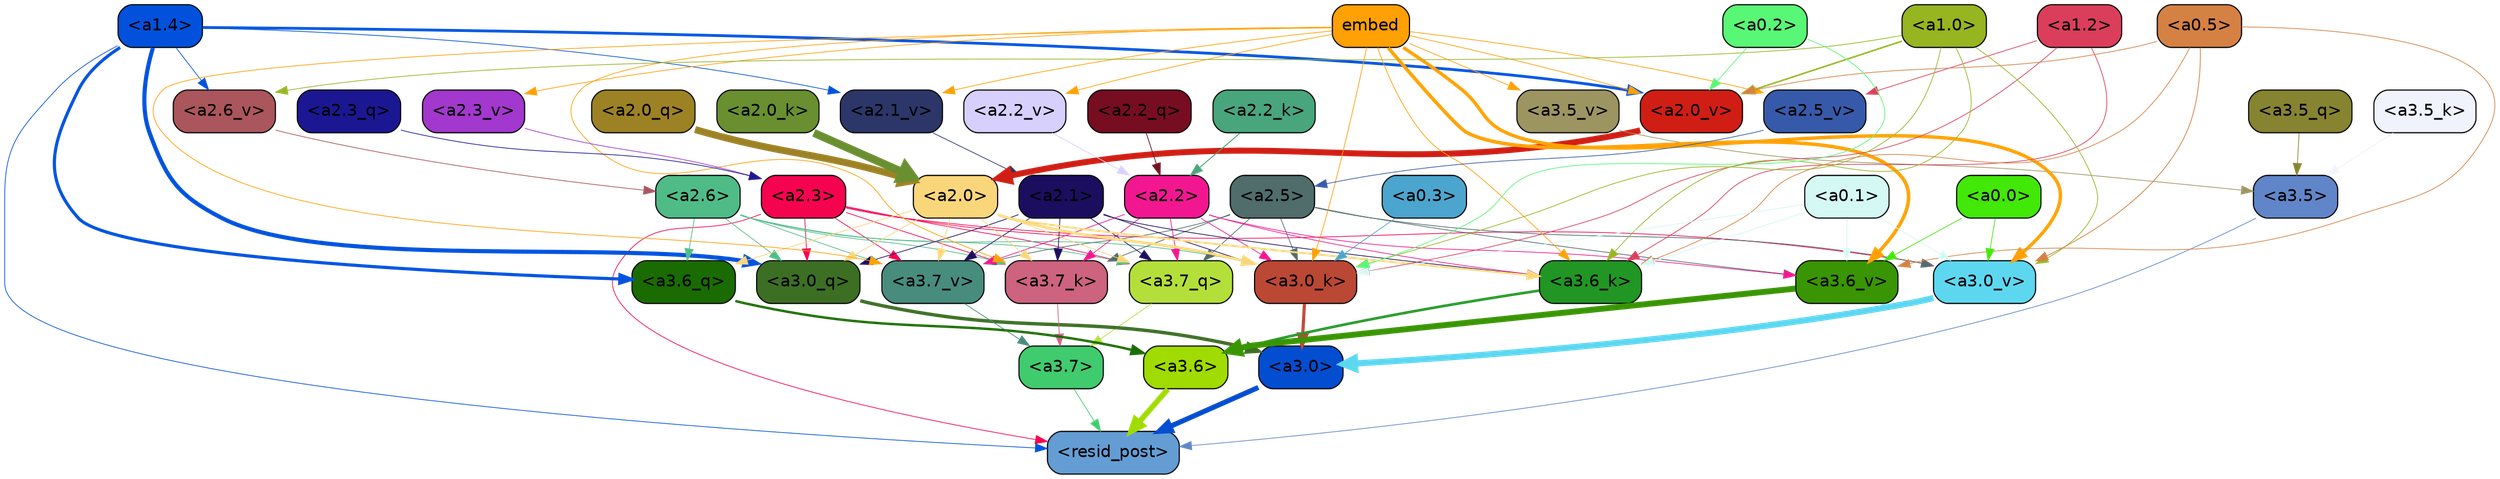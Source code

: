 strict digraph "" {
	graph [bgcolor=transparent,
		layout=dot,
		overlap=false,
		splines=true
	];
	"<a3.7>"	[color=black,
		fillcolor="#40cb6e",
		fontname=Helvetica,
		shape=box,
		style="filled, rounded"];
	"<resid_post>"	[color=black,
		fillcolor="#649dd4",
		fontname=Helvetica,
		shape=box,
		style="filled, rounded"];
	"<a3.7>" -> "<resid_post>"	[color="#40cb6e",
		penwidth=0.6];
	"<a3.6>"	[color=black,
		fillcolor="#a0db01",
		fontname=Helvetica,
		shape=box,
		style="filled, rounded"];
	"<a3.6>" -> "<resid_post>"	[color="#a0db01",
		penwidth=4.670643210411072];
	"<a3.5>"	[color=black,
		fillcolor="#6185c9",
		fontname=Helvetica,
		shape=box,
		style="filled, rounded"];
	"<a3.5>" -> "<resid_post>"	[color="#6185c9",
		penwidth=0.6];
	"<a3.0>"	[color=black,
		fillcolor="#034dd0",
		fontname=Helvetica,
		shape=box,
		style="filled, rounded"];
	"<a3.0>" -> "<resid_post>"	[color="#034dd0",
		penwidth=4.246885180473328];
	"<a2.3>"	[color=black,
		fillcolor="#f60350",
		fontname=Helvetica,
		shape=box,
		style="filled, rounded"];
	"<a2.3>" -> "<resid_post>"	[color="#f60350",
		penwidth=0.6];
	"<a3.7_q>"	[color=black,
		fillcolor="#b4df3b",
		fontname=Helvetica,
		shape=box,
		style="filled, rounded"];
	"<a2.3>" -> "<a3.7_q>"	[color="#f60350",
		penwidth=0.6];
	"<a3.0_q>"	[color=black,
		fillcolor="#3c6e24",
		fontname=Helvetica,
		shape=box,
		style="filled, rounded"];
	"<a2.3>" -> "<a3.0_q>"	[color="#f60350",
		penwidth=0.6];
	"<a3.7_k>"	[color=black,
		fillcolor="#cd637e",
		fontname=Helvetica,
		shape=box,
		style="filled, rounded"];
	"<a2.3>" -> "<a3.7_k>"	[color="#f60350",
		penwidth=0.6];
	"<a3.0_k>"	[color=black,
		fillcolor="#bb4735",
		fontname=Helvetica,
		shape=box,
		style="filled, rounded"];
	"<a2.3>" -> "<a3.0_k>"	[color="#f60350",
		penwidth=0.6];
	"<a3.7_v>"	[color=black,
		fillcolor="#478c7d",
		fontname=Helvetica,
		shape=box,
		style="filled, rounded"];
	"<a2.3>" -> "<a3.7_v>"	[color="#f60350",
		penwidth=0.6];
	"<a3.0_v>"	[color=black,
		fillcolor="#5dd7f0",
		fontname=Helvetica,
		shape=box,
		style="filled, rounded"];
	"<a2.3>" -> "<a3.0_v>"	[color="#f60350",
		penwidth=0.6];
	"<a1.4>"	[color=black,
		fillcolor="#0151dc",
		fontname=Helvetica,
		shape=box,
		style="filled, rounded"];
	"<a1.4>" -> "<resid_post>"	[color="#0151dc",
		penwidth=0.6];
	"<a3.6_q>"	[color=black,
		fillcolor="#196b02",
		fontname=Helvetica,
		shape=box,
		style="filled, rounded"];
	"<a1.4>" -> "<a3.6_q>"	[color="#0151dc",
		penwidth=2.6487714648246765];
	"<a1.4>" -> "<a3.0_q>"	[color="#0151dc",
		penwidth=3.477886103093624];
	"<a2.6_v>"	[color=black,
		fillcolor="#ab555c",
		fontname=Helvetica,
		shape=box,
		style="filled, rounded"];
	"<a1.4>" -> "<a2.6_v>"	[color="#0151dc",
		penwidth=0.6];
	"<a2.1_v>"	[color=black,
		fillcolor="#2c3668",
		fontname=Helvetica,
		shape=box,
		style="filled, rounded"];
	"<a1.4>" -> "<a2.1_v>"	[color="#0151dc",
		penwidth=0.6];
	"<a2.0_v>"	[color=black,
		fillcolor="#d01e14",
		fontname=Helvetica,
		shape=box,
		style="filled, rounded"];
	"<a1.4>" -> "<a2.0_v>"	[color="#0151dc",
		penwidth=2.3358620405197144];
	"<a3.7_q>" -> "<a3.7>"	[color="#b4df3b",
		penwidth=0.6];
	"<a3.6_q>" -> "<a3.6>"	[color="#196b02",
		penwidth=2.03758105635643];
	"<a3.5_q>"	[color=black,
		fillcolor="#868331",
		fontname=Helvetica,
		shape=box,
		style="filled, rounded"];
	"<a3.5_q>" -> "<a3.5>"	[color="#868331",
		penwidth=0.6];
	"<a3.0_q>" -> "<a3.0>"	[color="#3c6e24",
		penwidth=2.8638100624084473];
	"<a3.7_k>" -> "<a3.7>"	[color="#cd637e",
		penwidth=0.6];
	"<a3.6_k>"	[color=black,
		fillcolor="#219624",
		fontname=Helvetica,
		shape=box,
		style="filled, rounded"];
	"<a3.6_k>" -> "<a3.6>"	[color="#219624",
		penwidth=2.174198240041733];
	"<a3.5_k>"	[color=black,
		fillcolor="#f0f2fc",
		fontname=Helvetica,
		shape=box,
		style="filled, rounded"];
	"<a3.5_k>" -> "<a3.5>"	[color="#f0f2fc",
		penwidth=0.6];
	"<a3.0_k>" -> "<a3.0>"	[color="#bb4735",
		penwidth=2.6274144649505615];
	"<a3.7_v>" -> "<a3.7>"	[color="#478c7d",
		penwidth=0.6];
	"<a3.6_v>"	[color=black,
		fillcolor="#399503",
		fontname=Helvetica,
		shape=box,
		style="filled, rounded"];
	"<a3.6_v>" -> "<a3.6>"	[color="#399503",
		penwidth=5.002329230308533];
	"<a3.5_v>"	[color=black,
		fillcolor="#9d9561",
		fontname=Helvetica,
		shape=box,
		style="filled, rounded"];
	"<a3.5_v>" -> "<a3.5>"	[color="#9d9561",
		penwidth=0.6];
	"<a3.0_v>" -> "<a3.0>"	[color="#5dd7f0",
		penwidth=5.188832879066467];
	"<a2.6>"	[color=black,
		fillcolor="#4fbc88",
		fontname=Helvetica,
		shape=box,
		style="filled, rounded"];
	"<a2.6>" -> "<a3.7_q>"	[color="#4fbc88",
		penwidth=0.6];
	"<a2.6>" -> "<a3.6_q>"	[color="#4fbc88",
		penwidth=0.6];
	"<a2.6>" -> "<a3.0_q>"	[color="#4fbc88",
		penwidth=0.6];
	"<a2.6>" -> "<a3.7_k>"	[color="#4fbc88",
		penwidth=0.6];
	"<a2.6>" -> "<a3.0_k>"	[color="#4fbc88",
		penwidth=0.6];
	"<a2.6>" -> "<a3.7_v>"	[color="#4fbc88",
		penwidth=0.6];
	"<a2.5>"	[color=black,
		fillcolor="#506c6b",
		fontname=Helvetica,
		shape=box,
		style="filled, rounded"];
	"<a2.5>" -> "<a3.7_q>"	[color="#506c6b",
		penwidth=0.6];
	"<a2.5>" -> "<a3.7_k>"	[color="#506c6b",
		penwidth=0.6];
	"<a2.5>" -> "<a3.0_k>"	[color="#506c6b",
		penwidth=0.6];
	"<a2.5>" -> "<a3.7_v>"	[color="#506c6b",
		penwidth=0.6];
	"<a2.5>" -> "<a3.6_v>"	[color="#506c6b",
		penwidth=0.6];
	"<a2.5>" -> "<a3.0_v>"	[color="#506c6b",
		penwidth=0.6];
	"<a2.2>"	[color=black,
		fillcolor="#f21791",
		fontname=Helvetica,
		shape=box,
		style="filled, rounded"];
	"<a2.2>" -> "<a3.7_q>"	[color="#f21791",
		penwidth=0.6];
	"<a2.2>" -> "<a3.7_k>"	[color="#f21791",
		penwidth=0.6];
	"<a2.2>" -> "<a3.6_k>"	[color="#f21791",
		penwidth=0.6];
	"<a2.2>" -> "<a3.0_k>"	[color="#f21791",
		penwidth=0.6];
	"<a2.2>" -> "<a3.7_v>"	[color="#f21791",
		penwidth=0.6];
	"<a2.2>" -> "<a3.6_v>"	[color="#f21791",
		penwidth=0.6];
	"<a2.1>"	[color=black,
		fillcolor="#1b0e5f",
		fontname=Helvetica,
		shape=box,
		style="filled, rounded"];
	"<a2.1>" -> "<a3.7_q>"	[color="#1b0e5f",
		penwidth=0.6];
	"<a2.1>" -> "<a3.0_q>"	[color="#1b0e5f",
		penwidth=0.6];
	"<a2.1>" -> "<a3.7_k>"	[color="#1b0e5f",
		penwidth=0.6];
	"<a2.1>" -> "<a3.6_k>"	[color="#1b0e5f",
		penwidth=0.6];
	"<a2.1>" -> "<a3.0_k>"	[color="#1b0e5f",
		penwidth=0.6];
	"<a2.1>" -> "<a3.7_v>"	[color="#1b0e5f",
		penwidth=0.6];
	"<a2.0>"	[color=black,
		fillcolor="#fad67b",
		fontname=Helvetica,
		shape=box,
		style="filled, rounded"];
	"<a2.0>" -> "<a3.7_q>"	[color="#fad67b",
		penwidth=0.6];
	"<a2.0>" -> "<a3.6_q>"	[color="#fad67b",
		penwidth=0.6];
	"<a2.0>" -> "<a3.0_q>"	[color="#fad67b",
		penwidth=0.6];
	"<a2.0>" -> "<a3.7_k>"	[color="#fad67b",
		penwidth=0.6];
	"<a2.0>" -> "<a3.6_k>"	[color="#fad67b",
		penwidth=1.5417278409004211];
	"<a2.0>" -> "<a3.0_k>"	[color="#fad67b",
		penwidth=2.23091459274292];
	"<a2.0>" -> "<a3.7_v>"	[color="#fad67b",
		penwidth=0.6];
	embed	[color=black,
		fillcolor="#ffa004",
		fontname=Helvetica,
		shape=box,
		style="filled, rounded"];
	embed -> "<a3.7_k>"	[color="#ffa004",
		penwidth=0.6];
	embed -> "<a3.6_k>"	[color="#ffa004",
		penwidth=0.6];
	embed -> "<a3.0_k>"	[color="#ffa004",
		penwidth=0.6];
	embed -> "<a3.7_v>"	[color="#ffa004",
		penwidth=0.6];
	embed -> "<a3.6_v>"	[color="#ffa004",
		penwidth=2.9511587619781494];
	embed -> "<a3.5_v>"	[color="#ffa004",
		penwidth=0.6];
	embed -> "<a3.0_v>"	[color="#ffa004",
		penwidth=2.8577730655670166];
	"<a2.5_v>"	[color=black,
		fillcolor="#365aa9",
		fontname=Helvetica,
		shape=box,
		style="filled, rounded"];
	embed -> "<a2.5_v>"	[color="#ffa004",
		penwidth=0.6];
	"<a2.3_v>"	[color=black,
		fillcolor="#a238cd",
		fontname=Helvetica,
		shape=box,
		style="filled, rounded"];
	embed -> "<a2.3_v>"	[color="#ffa004",
		penwidth=0.6];
	"<a2.2_v>"	[color=black,
		fillcolor="#d7d0fd",
		fontname=Helvetica,
		shape=box,
		style="filled, rounded"];
	embed -> "<a2.2_v>"	[color="#ffa004",
		penwidth=0.6];
	embed -> "<a2.1_v>"	[color="#ffa004",
		penwidth=0.6];
	embed -> "<a2.0_v>"	[color="#ffa004",
		penwidth=0.6];
	"<a1.2>"	[color=black,
		fillcolor="#da3e5b",
		fontname=Helvetica,
		shape=box,
		style="filled, rounded"];
	"<a1.2>" -> "<a3.6_k>"	[color="#da3e5b",
		penwidth=0.6];
	"<a1.2>" -> "<a3.0_k>"	[color="#da3e5b",
		penwidth=0.6];
	"<a1.2>" -> "<a2.5_v>"	[color="#da3e5b",
		penwidth=0.6];
	"<a1.0>"	[color=black,
		fillcolor="#96b520",
		fontname=Helvetica,
		shape=box,
		style="filled, rounded"];
	"<a1.0>" -> "<a3.6_k>"	[color="#96b520",
		penwidth=0.6];
	"<a1.0>" -> "<a3.0_k>"	[color="#96b520",
		penwidth=0.6];
	"<a1.0>" -> "<a3.0_v>"	[color="#96b520",
		penwidth=0.6];
	"<a1.0>" -> "<a2.6_v>"	[color="#96b520",
		penwidth=0.6];
	"<a1.0>" -> "<a2.0_v>"	[color="#96b520",
		penwidth=1.3103609085083008];
	"<a0.5>"	[color=black,
		fillcolor="#d58144",
		fontname=Helvetica,
		shape=box,
		style="filled, rounded"];
	"<a0.5>" -> "<a3.6_k>"	[color="#d58144",
		penwidth=0.6];
	"<a0.5>" -> "<a3.6_v>"	[color="#d58144",
		penwidth=0.6];
	"<a0.5>" -> "<a3.0_v>"	[color="#d58144",
		penwidth=0.6446345448493958];
	"<a0.5>" -> "<a2.0_v>"	[color="#d58144",
		penwidth=0.6];
	"<a0.1>"	[color=black,
		fillcolor="#d4f9f5",
		fontname=Helvetica,
		shape=box,
		style="filled, rounded"];
	"<a0.1>" -> "<a3.6_k>"	[color="#d4f9f5",
		penwidth=0.6];
	"<a0.1>" -> "<a3.0_k>"	[color="#d4f9f5",
		penwidth=0.6];
	"<a0.1>" -> "<a3.6_v>"	[color="#d4f9f5",
		penwidth=0.6];
	"<a0.1>" -> "<a3.0_v>"	[color="#d4f9f5",
		penwidth=0.6];
	"<a0.3>"	[color=black,
		fillcolor="#4ca5ce",
		fontname=Helvetica,
		shape=box,
		style="filled, rounded"];
	"<a0.3>" -> "<a3.0_k>"	[color="#4ca5ce",
		penwidth=0.6];
	"<a0.2>"	[color=black,
		fillcolor="#59f776",
		fontname=Helvetica,
		shape=box,
		style="filled, rounded"];
	"<a0.2>" -> "<a3.0_k>"	[color="#59f776",
		penwidth=0.6];
	"<a0.2>" -> "<a2.0_v>"	[color="#59f776",
		penwidth=0.6];
	"<a0.0>"	[color=black,
		fillcolor="#42e808",
		fontname=Helvetica,
		shape=box,
		style="filled, rounded"];
	"<a0.0>" -> "<a3.6_v>"	[color="#42e808",
		penwidth=0.6];
	"<a0.0>" -> "<a3.0_v>"	[color="#42e808",
		penwidth=0.6];
	"<a2.3_q>"	[color=black,
		fillcolor="#1b1793",
		fontname=Helvetica,
		shape=box,
		style="filled, rounded"];
	"<a2.3_q>" -> "<a2.3>"	[color="#1b1793",
		penwidth=0.6];
	"<a2.2_q>"	[color=black,
		fillcolor="#770d21",
		fontname=Helvetica,
		shape=box,
		style="filled, rounded"];
	"<a2.2_q>" -> "<a2.2>"	[color="#770d21",
		penwidth=0.6407594680786133];
	"<a2.0_q>"	[color=black,
		fillcolor="#9c8224",
		fontname=Helvetica,
		shape=box,
		style="filled, rounded"];
	"<a2.0_q>" -> "<a2.0>"	[color="#9c8224",
		penwidth=5.885338068008423];
	"<a2.2_k>"	[color=black,
		fillcolor="#48a57c",
		fontname=Helvetica,
		shape=box,
		style="filled, rounded"];
	"<a2.2_k>" -> "<a2.2>"	[color="#48a57c",
		penwidth=0.7811911106109619];
	"<a2.0_k>"	[color=black,
		fillcolor="#698f30",
		fontname=Helvetica,
		shape=box,
		style="filled, rounded"];
	"<a2.0_k>" -> "<a2.0>"	[color="#698f30",
		penwidth=6.657835483551025];
	"<a2.6_v>" -> "<a2.6>"	[color="#ab555c",
		penwidth=0.6];
	"<a2.5_v>" -> "<a2.5>"	[color="#365aa9",
		penwidth=0.6];
	"<a2.3_v>" -> "<a2.3>"	[color="#a238cd",
		penwidth=0.6];
	"<a2.2_v>" -> "<a2.2>"	[color="#d7d0fd",
		penwidth=0.6];
	"<a2.1_v>" -> "<a2.1>"	[color="#2c3668",
		penwidth=0.6];
	"<a2.0_v>" -> "<a2.0>"	[color="#d01e14",
		penwidth=5.070239782333374];
}
